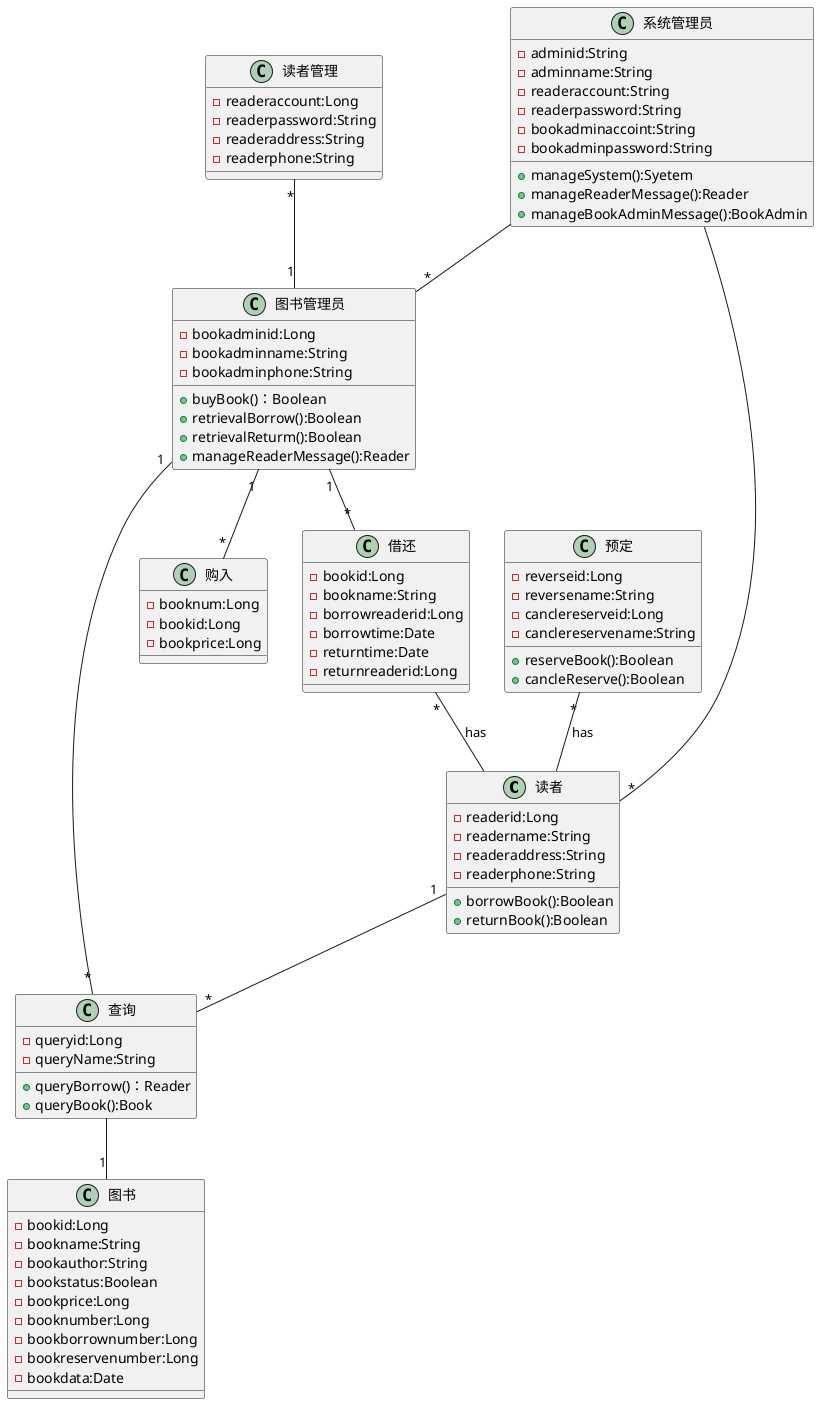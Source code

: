 @startuml
class 读者{
    -readerid:Long
    -readername:String
    -readeraddress:String
    -readerphone:String
    +borrowBook():Boolean
    +returnBook():Boolean
}

class 图书管理员{
    -bookadminid:Long
    -bookadminname:String
    -bookadminphone:String
    +buyBook()：Boolean
    +retrievalBorrow():Boolean
    +retrievalReturm():Boolean
    +manageReaderMessage():Reader
}

class 系统管理员{
    -adminid:String
    -adminname:String
    -readeraccount:String
    -readerpassword:String
    -bookadminaccoint:String
    -bookadminpassword:String
    +manageSystem():Syetem
    +manageReaderMessage():Reader
    +manageBookAdminMessage():BookAdmin
}

class 查询{
    -queryid:Long
    -queryName:String
    +queryBorrow()：Reader
    +queryBook():Book
}



class 图书{
    -bookid:Long
    -bookname:String
    -bookauthor:String
    -bookstatus:Boolean
    -bookprice:Long
    -booknumber:Long
    -bookborrownumber:Long
    -bookreservenumber:Long
    -bookdata:Date
}
class 预定{
    -reverseid:Long
    -reversename:String
    +reserveBook():Boolean
    -canclereserveid:Long
    -canclereservename:String
    +cancleReserve():Boolean
}

class 购入{
    -booknum:Long
    -bookid:Long
    -bookprice:Long
}

class 借还{
    -bookid:Long
    -bookname:String
    -borrowreaderid:Long
    -borrowtime:Date
    -returntime:Date
    -returnreaderid:Long
}
class 读者管理{
    -readeraccount:Long
    -readerpassword:String
    -readeraddress:String
    -readerphone:String
}

查询  -- "1" 图书
读者 "1" -- "*" 查询
图书管理员 "1" -- "*" 查询
预定 "*" -- 读者:has
图书管理员 "1" -- "*" 购入
图书管理员 "1" -- "*" 借还
借还 "*" -- 读者:has
读者管理 "*" -- "1" 图书管理员
系统管理员 -- "*"图书管理员
系统管理员 -- "*"读者
@enduml